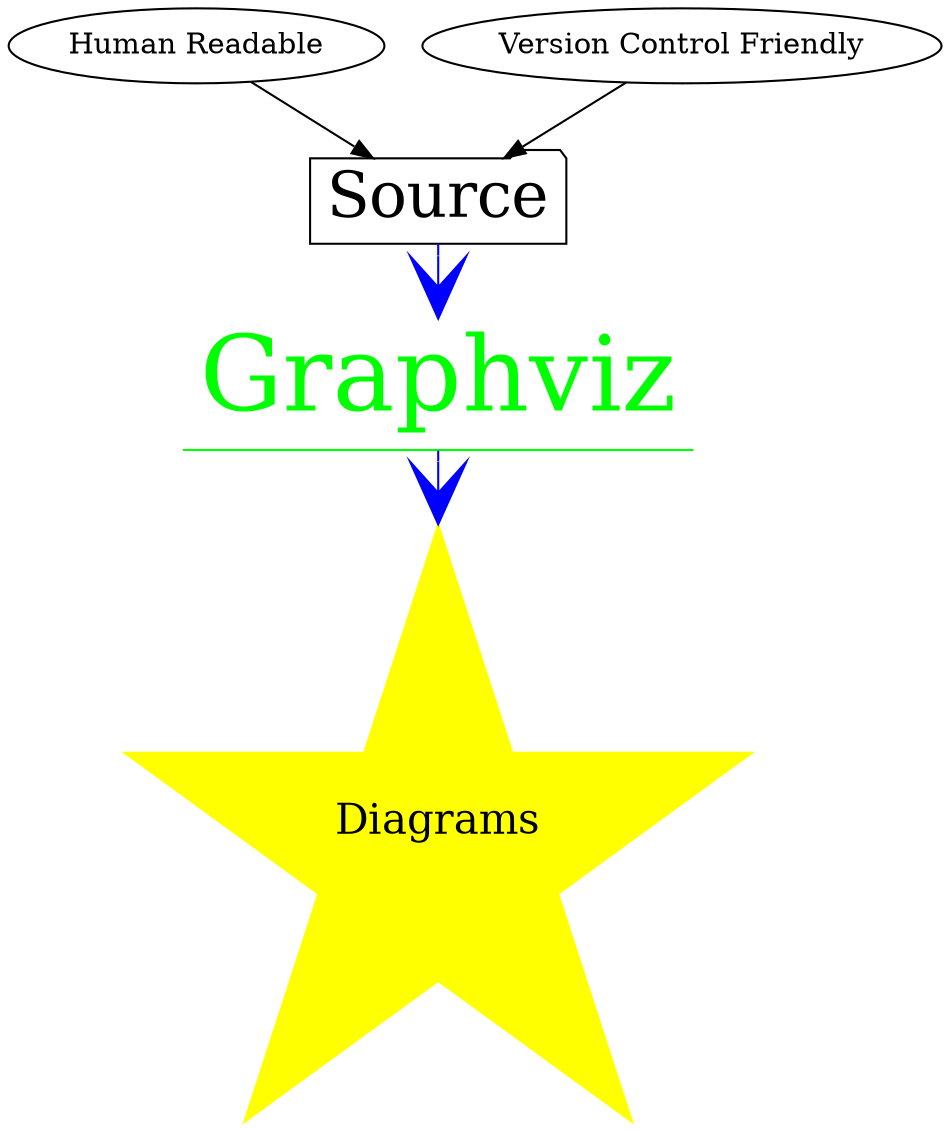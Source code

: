 digraph G {

 Source -> Graphviz -> Diagrams [arrowsize=3 arrowhead=vee color=blue]

 Source [fontsize=30 shape=folder]
 Graphviz [fontsize=50 shape=underline fontcolor=green color=green]
 Diagrams [fontsize=20 shape=star style=filled color=yellow]

 "Human Readable" -> Source
 "Version Control Friendly" -> Source

}
